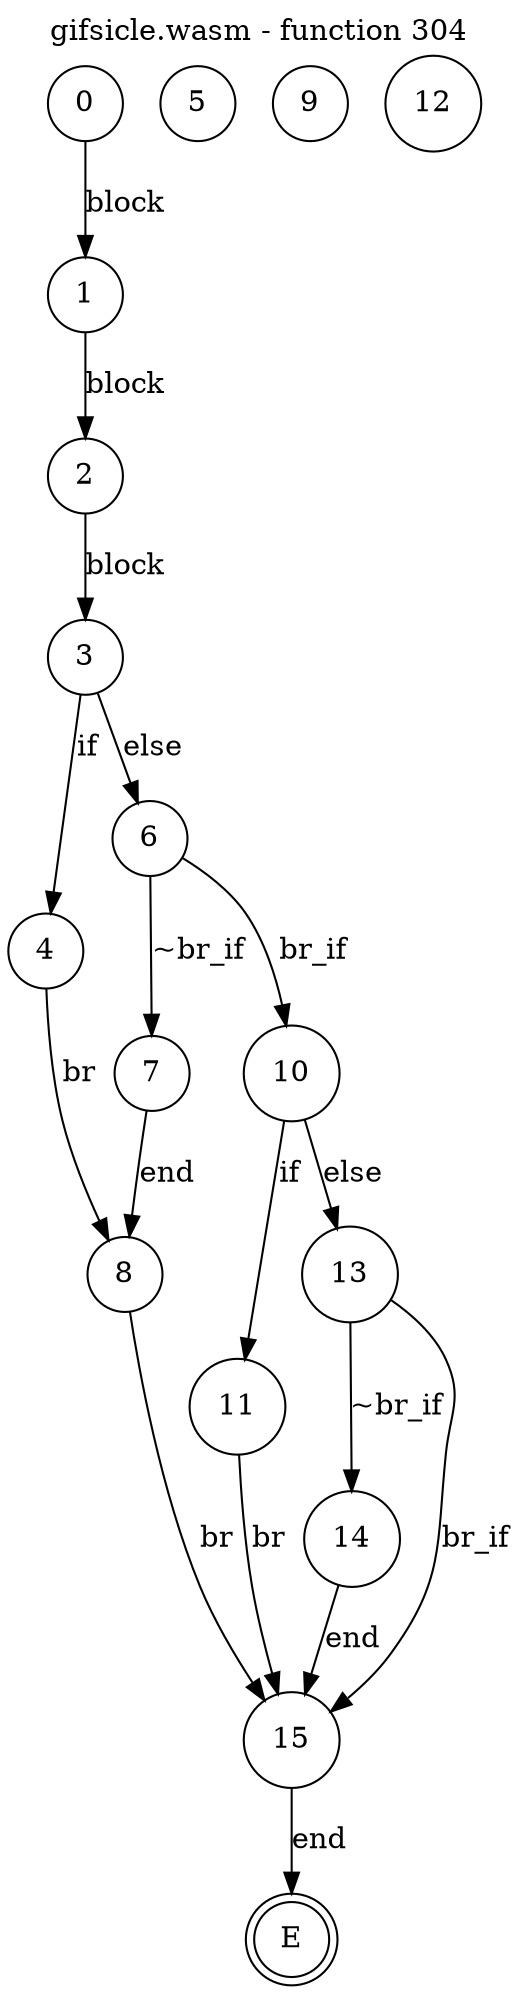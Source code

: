 digraph finite_state_machine {
    label = "gifsicle.wasm - function 304"
    labelloc =  t
    labelfontsize = 16
    labelfontcolor = black
    labelfontname = "Helvetica"
    node [shape = doublecircle]; E ;
node [shape=circle, fontcolor=black, style="", label="0"]0
node [shape=circle, fontcolor=black, style="", label="1"]1
node [shape=circle, fontcolor=black, style="", label="2"]2
node [shape=circle, fontcolor=black, style="", label="3"]3
node [shape=circle, fontcolor=black, style="", label="4"]4
node [shape=circle, fontcolor=black, style="", label="5"]5
node [shape=circle, fontcolor=black, style="", label="6"]6
node [shape=circle, fontcolor=black, style="", label="7"]7
node [shape=circle, fontcolor=black, style="", label="8"]8
node [shape=circle, fontcolor=black, style="", label="9"]9
node [shape=circle, fontcolor=black, style="", label="10"]10
node [shape=circle, fontcolor=black, style="", label="11"]11
node [shape=circle, fontcolor=black, style="", label="12"]12
node [shape=circle, fontcolor=black, style="", label="13"]13
node [shape=circle, fontcolor=black, style="", label="14"]14
node [shape=circle, fontcolor=black, style="", label="15"]15
node [shape=circle, fontcolor=black, style="", label="E"]E
    0 -> 1[label="block"];
    1 -> 2[label="block"];
    2 -> 3[label="block"];
    3 -> 4[label="if"];
    3 -> 6[label="else"];
    4 -> 8[label="br"];
    6 -> 7[label="~br_if"];
    6 -> 10[label="br_if"];
    7 -> 8[label="end"];
    8 -> 15[label="br"];
    10 -> 11[label="if"];
    10 -> 13[label="else"];
    11 -> 15[label="br"];
    13 -> 14[label="~br_if"];
    13 -> 15[label="br_if"];
    14 -> 15[label="end"];
    15 -> E[label="end"];
}

